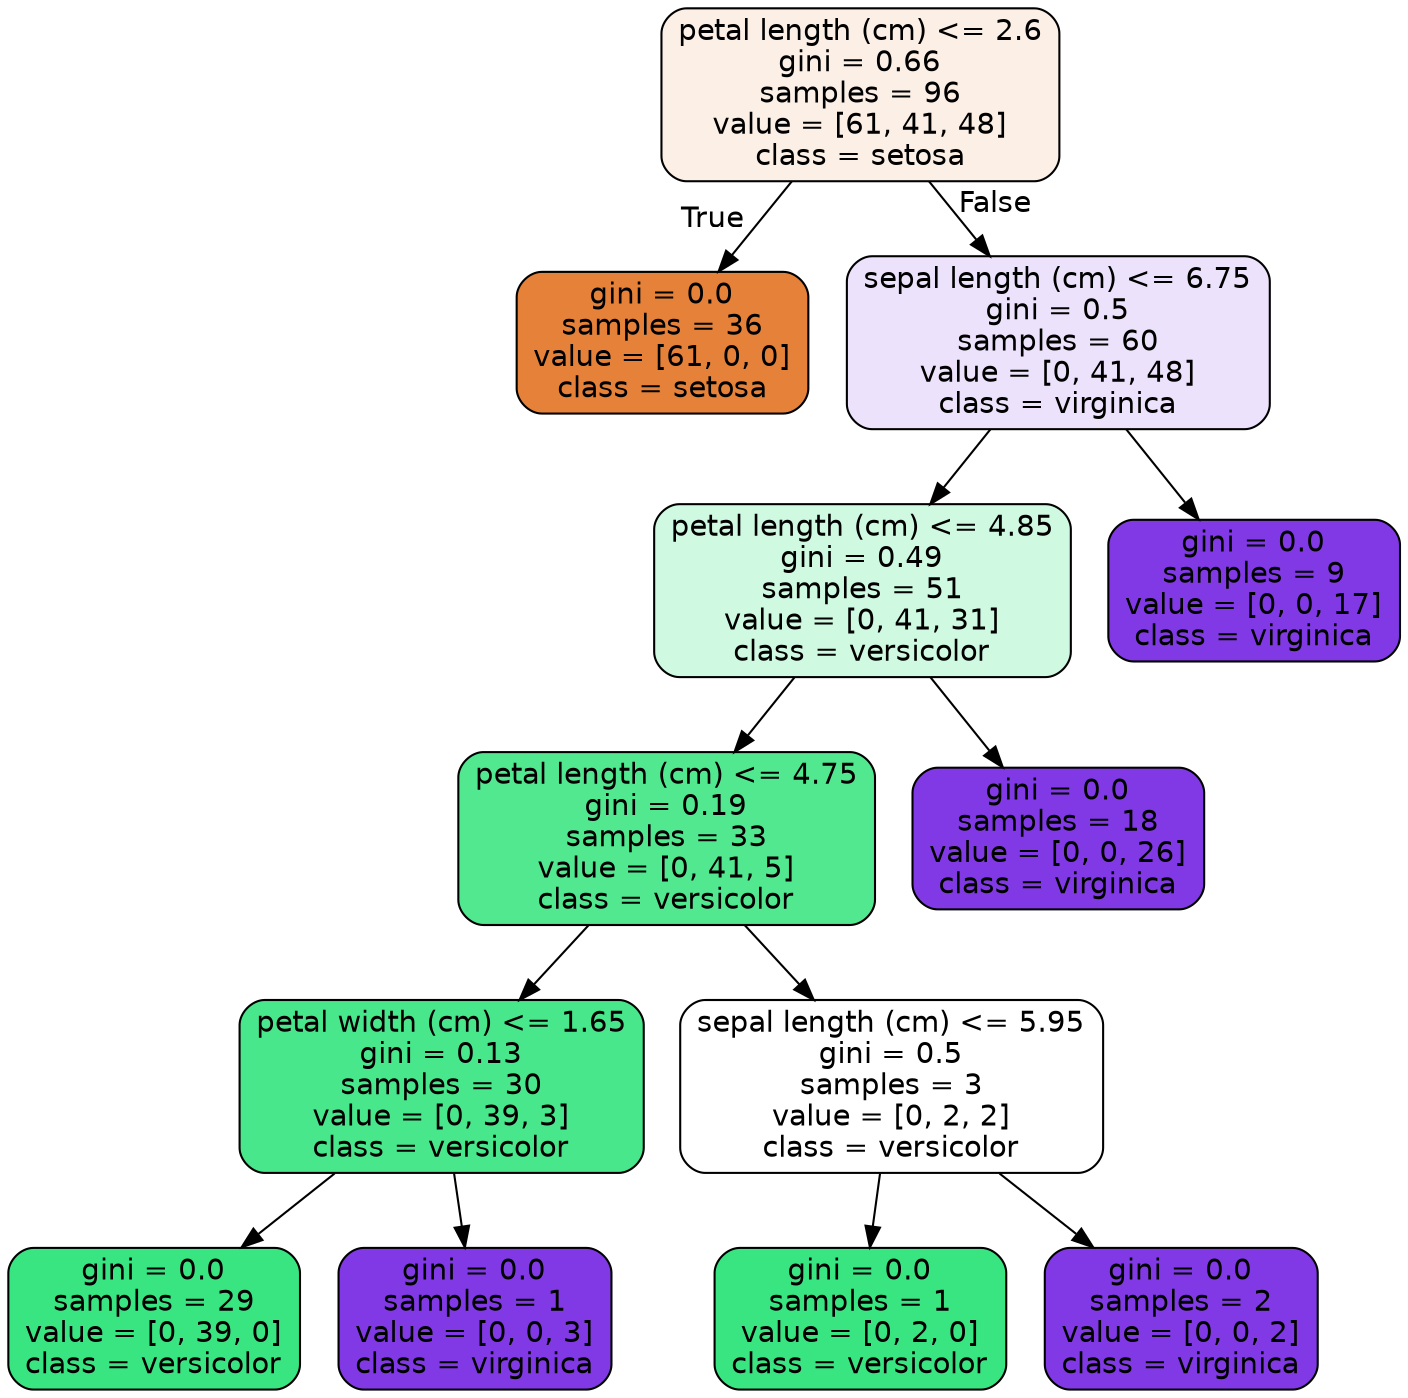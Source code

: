digraph Tree {
node [shape=box, style="filled, rounded", color="black", fontname="helvetica"] ;
edge [fontname="helvetica"] ;
0 [label="petal length (cm) <= 2.6\ngini = 0.66\nsamples = 96\nvalue = [61, 41, 48]\nclass = setosa", fillcolor="#fcefe6"] ;
1 [label="gini = 0.0\nsamples = 36\nvalue = [61, 0, 0]\nclass = setosa", fillcolor="#e58139"] ;
0 -> 1 [labeldistance=2.5, labelangle=45, headlabel="True"] ;
2 [label="sepal length (cm) <= 6.75\ngini = 0.5\nsamples = 60\nvalue = [0, 41, 48]\nclass = virginica", fillcolor="#ede2fb"] ;
0 -> 2 [labeldistance=2.5, labelangle=-45, headlabel="False"] ;
3 [label="petal length (cm) <= 4.85\ngini = 0.49\nsamples = 51\nvalue = [0, 41, 31]\nclass = versicolor", fillcolor="#cff9e0"] ;
2 -> 3 ;
4 [label="petal length (cm) <= 4.75\ngini = 0.19\nsamples = 33\nvalue = [0, 41, 5]\nclass = versicolor", fillcolor="#51e890"] ;
3 -> 4 ;
5 [label="petal width (cm) <= 1.65\ngini = 0.13\nsamples = 30\nvalue = [0, 39, 3]\nclass = versicolor", fillcolor="#48e78b"] ;
4 -> 5 ;
6 [label="gini = 0.0\nsamples = 29\nvalue = [0, 39, 0]\nclass = versicolor", fillcolor="#39e581"] ;
5 -> 6 ;
7 [label="gini = 0.0\nsamples = 1\nvalue = [0, 0, 3]\nclass = virginica", fillcolor="#8139e5"] ;
5 -> 7 ;
8 [label="sepal length (cm) <= 5.95\ngini = 0.5\nsamples = 3\nvalue = [0, 2, 2]\nclass = versicolor", fillcolor="#ffffff"] ;
4 -> 8 ;
9 [label="gini = 0.0\nsamples = 1\nvalue = [0, 2, 0]\nclass = versicolor", fillcolor="#39e581"] ;
8 -> 9 ;
10 [label="gini = 0.0\nsamples = 2\nvalue = [0, 0, 2]\nclass = virginica", fillcolor="#8139e5"] ;
8 -> 10 ;
11 [label="gini = 0.0\nsamples = 18\nvalue = [0, 0, 26]\nclass = virginica", fillcolor="#8139e5"] ;
3 -> 11 ;
12 [label="gini = 0.0\nsamples = 9\nvalue = [0, 0, 17]\nclass = virginica", fillcolor="#8139e5"] ;
2 -> 12 ;
}